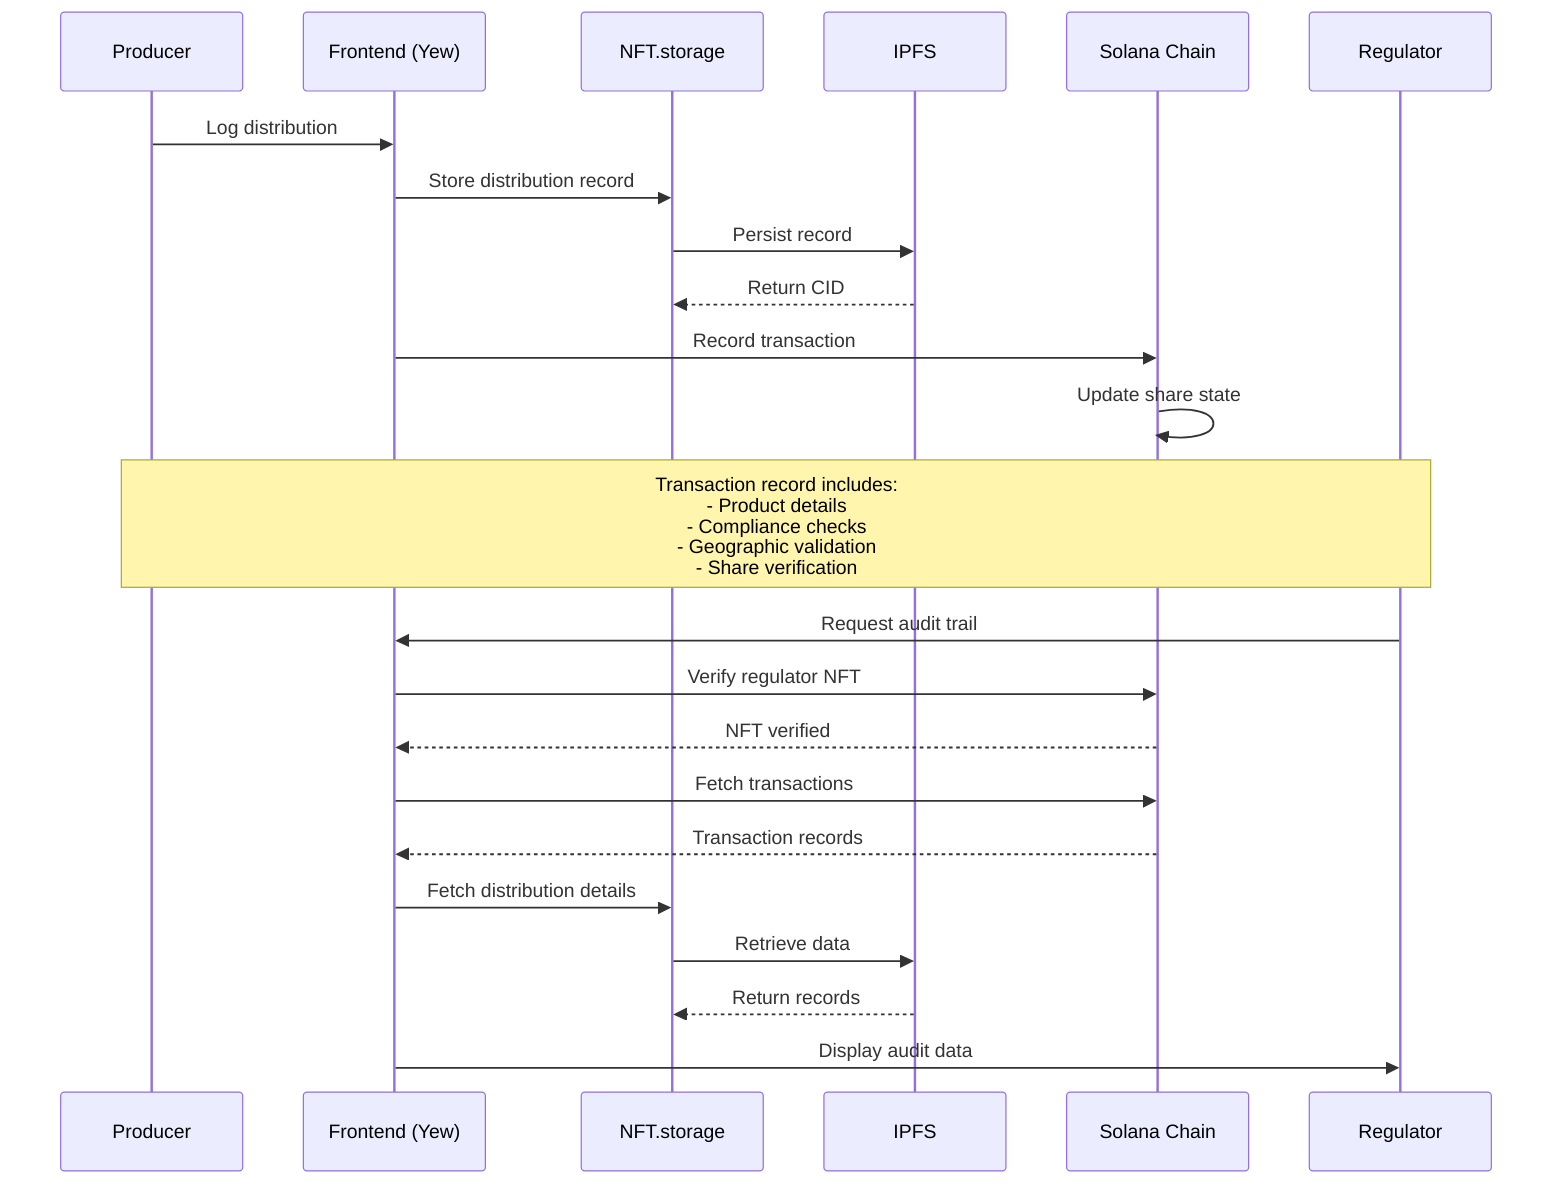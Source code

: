sequenceDiagram
    participant P as Producer
    participant F as Frontend (Yew)
    participant S as NFT.storage
    participant I as IPFS
    participant B as Solana Chain
    participant R as Regulator
    
    P->>F: Log distribution
    F->>S: Store distribution record
    S->>I: Persist record
    I-->>S: Return CID
    F->>B: Record transaction
    B->>B: Update share state
    
    Note over P,R: Transaction record includes:<br/>- Product details<br/>- Compliance checks<br/>- Geographic validation<br/>- Share verification
    
    R->>F: Request audit trail
    F->>B: Verify regulator NFT
    B-->>F: NFT verified
    F->>B: Fetch transactions
    B-->>F: Transaction records
    F->>S: Fetch distribution details
    S->>I: Retrieve data
    I-->>S: Return records
    F->>R: Display audit data